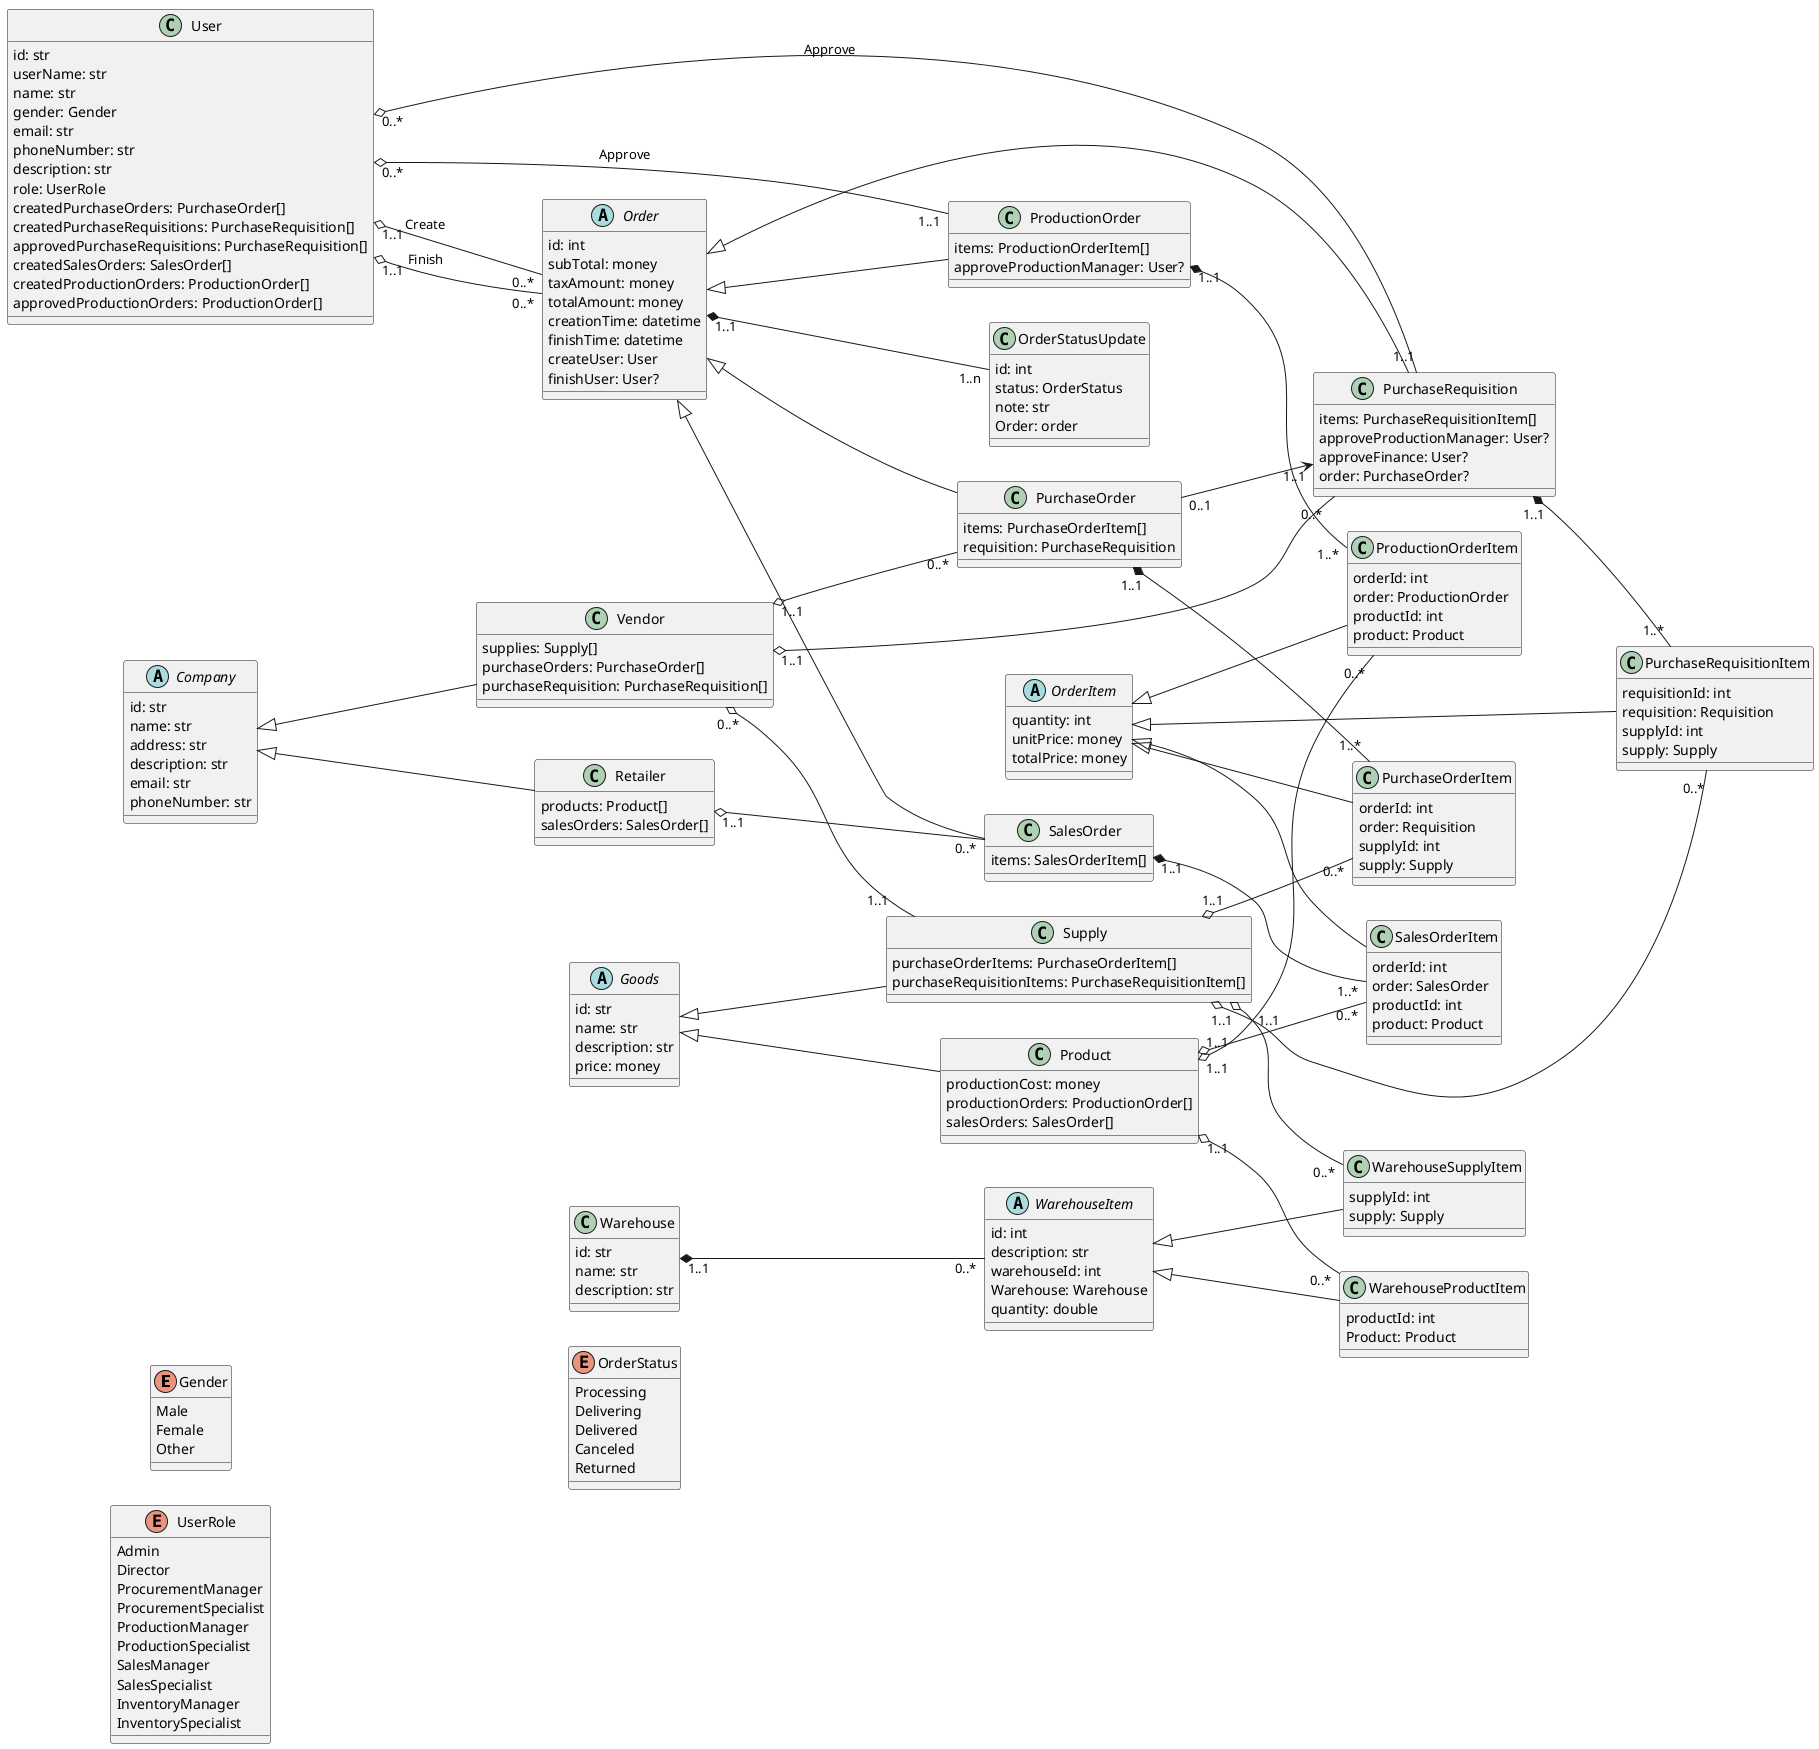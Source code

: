 @startuml classes
left to right direction

enum Gender {
    Male
    Female
    Other
}

enum UserRole {
    Admin
    Director
    ProcurementManager
    ProcurementSpecialist
    ProductionManager
    ProductionSpecialist
    SalesManager
    SalesSpecialist
    InventoryManager
    InventorySpecialist
}

class User {
    id: str
    userName: str
    name: str
    gender: Gender
    email: str
    phoneNumber: str
    description: str
    role: UserRole
    createdPurchaseOrders: PurchaseOrder[]
    createdPurchaseRequisitions: PurchaseRequisition[]
    approvedPurchaseRequisitions: PurchaseRequisition[]
    createdSalesOrders: SalesOrder[]
    createdProductionOrders: ProductionOrder[]
    approvedProductionOrders: ProductionOrder[]
}

abstract Company {
    id: str
    name: str
    address: str
    description: str
    email: str
    phoneNumber: str
}

class Vendor {
    supplies: Supply[]
    purchaseOrders: PurchaseOrder[]
    purchaseRequisition: PurchaseRequisition[]

}
Company <|-- Vendor

class Retailer {
    products: Product[]
    salesOrders: SalesOrder[]
}
Company <|-- Retailer

class Warehouse {
    id: str
    name: str
    description: str
}

abstract Goods {
    id: str
    name: str
    description: str
    price: money
}

class Supply {
    purchaseOrderItems: PurchaseOrderItem[]
    purchaseRequisitionItems: PurchaseRequisitionItem[]
}
Goods <|-- Supply
Vendor "0..*" o-- "1..1" Supply

class Product {
    productionCost: money
    productionOrders: ProductionOrder[]
    salesOrders: SalesOrder[]
}
Goods <|-- Product

enum OrderStatus {
    Processing
    Delivering
    Delivered
    Canceled
    Returned
}

abstract Order {
    id: int
    subTotal: money
    taxAmount: money
    totalAmount: money
    creationTime: datetime
    finishTime: datetime
    createUser: User
    finishUser: User?
}
User "1..1" o-- "0..*" Order : Create
User "1..1" o-- "0..*" Order : Finish

abstract OrderItem {
    quantity: int
    unitPrice: money
    totalPrice: money
}

class OrderStatusUpdate {
    id: int
    status: OrderStatus
    note: str
    Order: order
}
Order "1..1" *-- "1..n" OrderStatusUpdate

class PurchaseRequisition {
    items: PurchaseRequisitionItem[]
    approveProductionManager: User?
    approveFinance: User?
    order: PurchaseOrder?
}
Order <|-- PurchaseRequisition
Vendor "1..1" o-- "0..*" PurchaseRequisition
User "0..*" o-- "1..1" PurchaseRequisition : Approve

class PurchaseRequisitionItem {
    requisitionId: int
    requisition: Requisition
    supplyId: int
    supply: Supply
}
OrderItem <|-- PurchaseRequisitionItem
PurchaseRequisition "1..1" *-- "1..*" PurchaseRequisitionItem
Supply "1..1" o-- "0..*" PurchaseRequisitionItem

class PurchaseOrder {
    items: PurchaseOrderItem[]
    requisition: PurchaseRequisition
}
Order <|-- PurchaseOrder
Vendor "1..1" o-- "0..*" PurchaseOrder
PurchaseOrder "0..1" --> "1..1" PurchaseRequisition

class PurchaseOrderItem {
    orderId: int
    order: Requisition
    supplyId: int
    supply: Supply
}
OrderItem <|-- PurchaseOrderItem
PurchaseOrder "1..1" *-- "1..*" PurchaseOrderItem
Supply "1..1" o-- "0..*" PurchaseOrderItem

class SalesOrder {
    items: SalesOrderItem[]
}
Order <|-- SalesOrder
Retailer "1..1" o-- "0..*" SalesOrder

class SalesOrderItem {
    orderId: int
    order: SalesOrder
    productId: int
    product: Product
}
OrderItem <|-- SalesOrderItem
SalesOrder "1..1" *-- "1..*" SalesOrderItem
Product "1..1" o-- "0..*" SalesOrderItem

class ProductionOrder {
    items: ProductionOrderItem[]
    approveProductionManager: User?
}
Order <|-- ProductionOrder
User "0..*" o-- "1..1" ProductionOrder : Approve

class ProductionOrderItem {
    orderId: int
    order: ProductionOrder
    productId: int
    product: Product
}
OrderItem <|-- ProductionOrderItem
ProductionOrder "1..1" *-- "1..*" ProductionOrderItem
Product "1..1" o-- "0..*" ProductionOrderItem

abstract WarehouseItem {
    id: int
    description: str
    warehouseId: int
    Warehouse: Warehouse
    quantity: double
}
Warehouse "1..1" *-- "0..*" WarehouseItem

class WarehouseSupplyItem {
    supplyId: int
    supply: Supply
}
WarehouseItem <|-- WarehouseSupplyItem
Supply "1..1" o-- "0..*" WarehouseSupplyItem

class WarehouseProductItem {
    productId: int
    Product: Product
}
WarehouseItem <|-- WarehouseProductItem
Product "1..1" o-- "0..*" WarehouseProductItem
@enduml